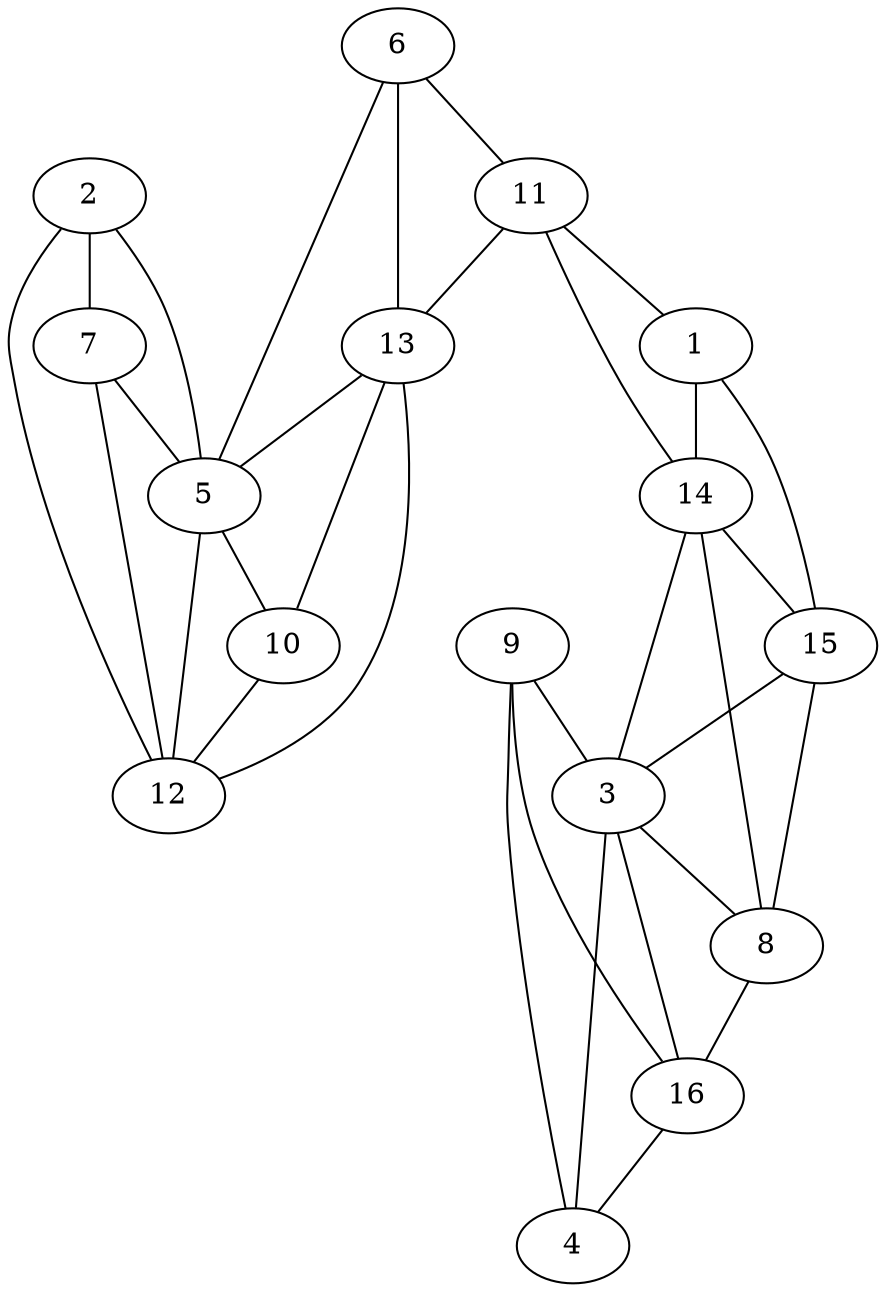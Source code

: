 graph pdb1fkb {
	1	 [aaLength=7,
		sequence=RGWEEGV,
		type=0];
	14	 [aaLength=4,
		sequence=VAQM,
		type=2];
	1 -- 14	 [distance0="6.0",
		frequency=1,
		type0=1];
	15	 [aaLength=4,
		sequence=SVGQ,
		type=2];
	1 -- 15	 [distance0="10.0",
		frequency=1,
		type0=2];
	2	 [aaLength=7,
		sequence=VQVETIS,
		type=1];
	7	 [aaLength=7,
		sequence=VQVETIS,
		type=1];
	2 -- 7	 [distance0="0.0",
		frequency=1,
		type0=5];
	5	 [aaLength=10,
		sequence=TCVVHYTGML,
		type=1];
	2 -- 5	 [distance0="19.0",
		frequency=1,
		type0=3];
	12	 [aaLength=4,
		sequence=KRGQ,
		type=2];
	2 -- 12	 [distance0="15.0",
		frequency=1,
		type0=2];
	3	 [aaLength=6,
		sequence=RAKLTI,
		type=1];
	8	 [aaLength=6,
		sequence=RAKLTI,
		type=1];
	3 -- 8	 [distance0="0.0",
		frequency=1,
		type0=5];
	3 -- 14	 [distance0="8.0",
		frequency=1,
		type0=3];
	4	 [aaLength=10,
		sequence=LVFDVELLKL,
		type=1];
	4 -- 3	 [distance0="26.0",
		frequency=1,
		type0=3];
	10	 [aaLength=10,
		sequence=TCVVHYTGML,
		type=1];
	5 -- 10	 [distance0="0.0",
		frequency=1,
		type0=1];
	6	 [aaLength=4,
		sequence=KFDS,
		type=1];
	6 -- 5	 [distance0="14.0",
		frequency=1,
		type0=3];
	11	 [aaLength=4,
		sequence=FKFM,
		type=1];
	6 -- 11	 [distance0="11.0",
		distance1="0.0",
		frequency=2,
		type0=2,
		type1=4];
	13	 [aaLength=4,
		sequence=LEDG,
		type=2];
	6 -- 13	 [distance0="5.0",
		frequency=1,
		type0=1];
	7 -- 5	 [distance0="19.0",
		frequency=1,
		type0=3];
	7 -- 12	 [distance0="15.0",
		distance1="0.0",
		frequency=2,
		type0=2,
		type1=4];
	8 -- 14	 [distance0="8.0",
		frequency=1,
		type0=3];
	8 -- 15	 [distance0="4.0",
		frequency=1,
		type0=2];
	16	 [aaLength=4,
		sequence=HPGI,
		type=2];
	8 -- 16	 [distance0="0.0",
		frequency=1,
		type0=4];
	9	 [aaLength=10,
		sequence=LVFDVELLKL,
		type=1];
	9 -- 3	 [distance0="26.0",
		frequency=1,
		type0=3];
	9 -- 4	 [distance0="0.0",
		frequency=1,
		type0=5];
	9 -- 16	 [distance0="10.0",
		frequency=1,
		type0=2];
	10 -- 12	 [distance0="4.0",
		frequency=1,
		type0=2];
	10 -- 13	 [distance0="9.0",
		frequency=1,
		type0=3];
	11 -- 1	 [distance0="11.0",
		frequency=1,
		type0=1];
	11 -- 13	 [distance0="16.0",
		frequency=1,
		type0=3];
	11 -- 14	 [distance0="0.0",
		frequency=1,
		type0=4];
	12 -- 5	 [distance0="4.0",
		frequency=1,
		type0=1];
	12 -- 13	 [distance0="13.0",
		frequency=1,
		type0=3];
	13 -- 5	 [distance0="9.0",
		frequency=1,
		type0=2];
	14 -- 15	 [distance0="4.0",
		distance1="0.0",
		frequency=2,
		type0=1,
		type1=5];
	15 -- 3	 [distance0="4.0",
		distance1="0.0",
		frequency=2,
		type0=1,
		type1=5];
	16 -- 3	 [distance0="16.0",
		frequency=1,
		type0=3];
	16 -- 4	 [distance0="10.0",
		frequency=1,
		type0=1];
}
